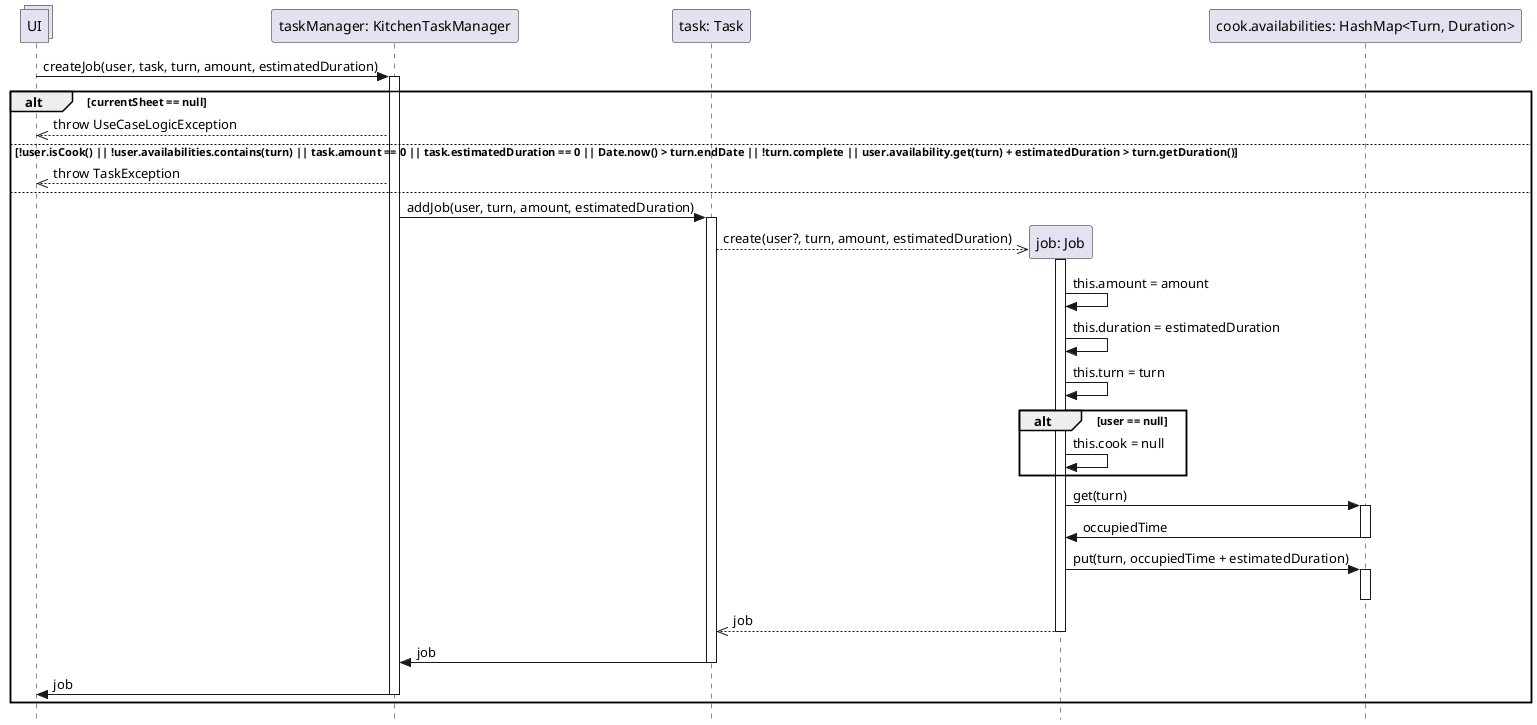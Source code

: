 @startuml Operazione 6
skinparam Style strictuml

collections UI

participant "taskManager: KitchenTaskManager" as tm
UI -> tm: createJob(user, task, turn, amount, estimatedDuration)
activate tm

participant "task: Task" as task

alt currentSheet == null
    UI <<-- tm: throw UseCaseLogicException
else !user.isCook() || !user.availabilities.contains(turn) || task.amount == 0 || task.estimatedDuration == 0 || Date.now() > turn.endDate || !turn.complete || user.availability.get(turn) + estimatedDuration > turn.getDuration()
    UI <<-- tm: throw TaskException
else

    tm -> task: addJob(user, turn, amount, estimatedDuration)
    activate task

    participant "job: Job" as job
    task -->> job**: create(user?, turn, amount, estimatedDuration)

    activate job
        job -> job: this.amount = amount
        job -> job: this.duration = estimatedDuration
        job -> job: this.turn = turn
        alt  user == null
           job -> job: this.cook = null
        end

    participant "cook.availabilities: HashMap<Turn, Duration>" as ca
    job -> ca: get(turn)
    activate ca
    job <- ca: occupiedTime
    deactivate ca

    job -> ca: put(turn, occupiedTime + estimatedDuration)
    activate ca
    deactivate ca

    return job

    tm <- task: job
    deactivate task

    UI <- tm: job
    deactivate tm
    
end

@enduml